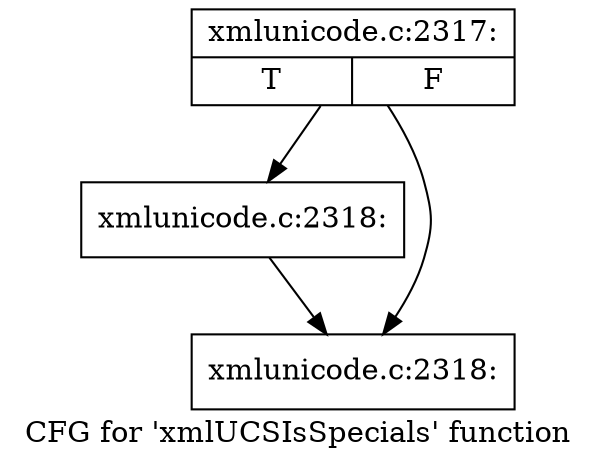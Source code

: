 digraph "CFG for 'xmlUCSIsSpecials' function" {
	label="CFG for 'xmlUCSIsSpecials' function";

	Node0x4e8a520 [shape=record,label="{xmlunicode.c:2317:|{<s0>T|<s1>F}}"];
	Node0x4e8a520 -> Node0x4e8a4b0;
	Node0x4e8a520 -> Node0x4e87be0;
	Node0x4e8a4b0 [shape=record,label="{xmlunicode.c:2318:}"];
	Node0x4e8a4b0 -> Node0x4e87be0;
	Node0x4e87be0 [shape=record,label="{xmlunicode.c:2318:}"];
}
